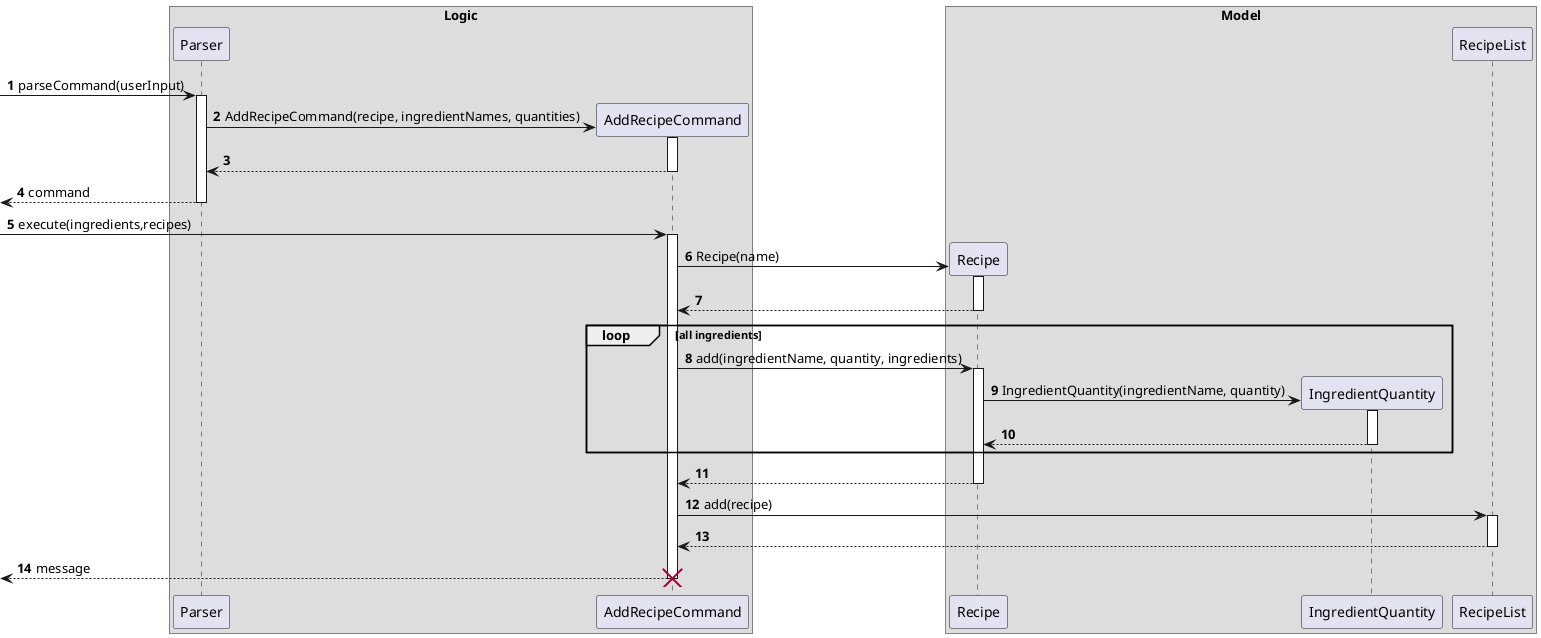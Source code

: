 @startuml
'https://plantuml.com/sequence-diagram

autonumber
box Logic
-> Parser: parseCommand(userInput)
activate Parser

create AddRecipeCommand
Parser -> AddRecipeCommand : AddRecipeCommand(recipe, ingredientNames, quantities)
activate AddRecipeCommand

return
return command

-> AddRecipeCommand : execute(ingredients,recipes)
activate AddRecipeCommand
end box

box Model
create Recipe
AddRecipeCommand -> Recipe : Recipe(name)
activate Recipe

return

loop all ingredients
AddRecipeCommand -> Recipe : add(ingredientName, quantity, ingredients)
activate Recipe
create IngredientQuantity
Recipe -> IngredientQuantity : IngredientQuantity(ingredientName, quantity)
activate IngredientQuantity
return
end

return

AddRecipeCommand -> RecipeList : add(recipe)
activate RecipeList
end box

return
return message
destroy AddRecipeCommand
@enduml